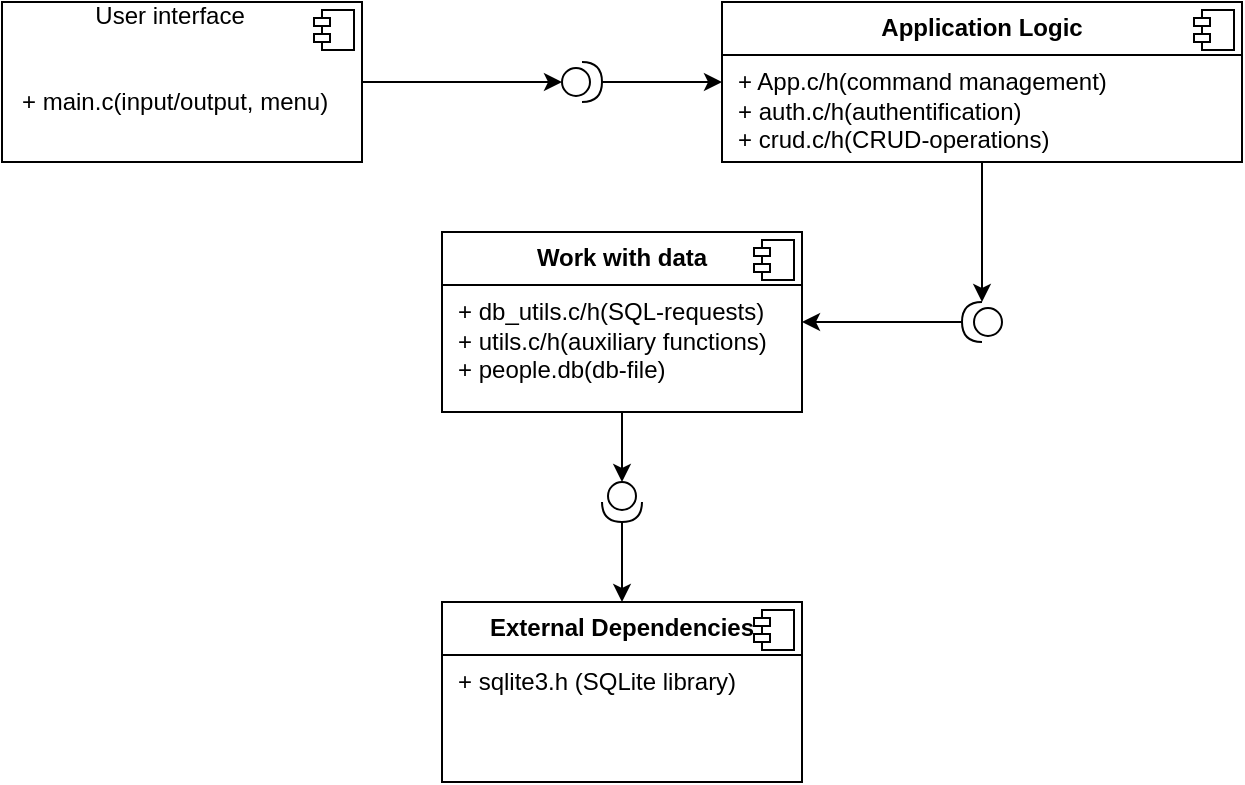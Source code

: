 <mxfile version="27.1.0">
  <diagram name="Страница — 1" id="abG2WIZprXUvzD18qoXl">
    <mxGraphModel dx="1093" dy="507" grid="1" gridSize="10" guides="1" tooltips="1" connect="1" arrows="1" fold="1" page="1" pageScale="1" pageWidth="827" pageHeight="1169" math="0" shadow="0">
      <root>
        <mxCell id="0" />
        <mxCell id="1" parent="0" />
        <mxCell id="xglpP0Gnpyi6twFj_ajE-6" value="" style="edgeStyle=orthogonalEdgeStyle;rounded=0;orthogonalLoop=1;jettySize=auto;html=1;" edge="1" parent="1" source="xglpP0Gnpyi6twFj_ajE-1" target="xglpP0Gnpyi6twFj_ajE-5">
          <mxGeometry relative="1" as="geometry" />
        </mxCell>
        <mxCell id="xglpP0Gnpyi6twFj_ajE-1" value="&amp;nbsp; &amp;nbsp; &amp;nbsp; &amp;nbsp; &amp;nbsp; &amp;nbsp; &amp;nbsp; User interface&lt;div&gt;&lt;br&gt;&lt;/div&gt;&lt;div&gt;&lt;br&gt;&lt;/div&gt;&lt;div&gt;&amp;nbsp; &amp;nbsp;+ main.c(input/output, menu)&lt;br&gt;&lt;/div&gt;&lt;div&gt;&lt;div&gt;&lt;br&gt;&lt;/div&gt;&lt;div&gt;&lt;br&gt;&lt;/div&gt;&lt;/div&gt;" style="align=left;overflow=fill;html=1;dropTarget=0;whiteSpace=wrap;" vertex="1" parent="1">
          <mxGeometry x="40" y="40" width="180" height="80" as="geometry" />
        </mxCell>
        <mxCell id="xglpP0Gnpyi6twFj_ajE-2" value="" style="shape=component;jettyWidth=8;jettyHeight=4;" vertex="1" parent="xglpP0Gnpyi6twFj_ajE-1">
          <mxGeometry x="1" width="20" height="20" relative="1" as="geometry">
            <mxPoint x="-24" y="4" as="offset" />
          </mxGeometry>
        </mxCell>
        <mxCell id="xglpP0Gnpyi6twFj_ajE-9" value="" style="edgeStyle=orthogonalEdgeStyle;rounded=0;orthogonalLoop=1;jettySize=auto;html=1;" edge="1" parent="1" source="xglpP0Gnpyi6twFj_ajE-5" target="xglpP0Gnpyi6twFj_ajE-7">
          <mxGeometry relative="1" as="geometry" />
        </mxCell>
        <mxCell id="xglpP0Gnpyi6twFj_ajE-5" value="" style="shape=providedRequiredInterface;html=1;verticalLabelPosition=bottom;sketch=0;" vertex="1" parent="1">
          <mxGeometry x="320" y="70" width="20" height="20" as="geometry" />
        </mxCell>
        <mxCell id="xglpP0Gnpyi6twFj_ajE-13" value="" style="edgeStyle=orthogonalEdgeStyle;rounded=0;orthogonalLoop=1;jettySize=auto;html=1;" edge="1" parent="1" source="xglpP0Gnpyi6twFj_ajE-7" target="xglpP0Gnpyi6twFj_ajE-12">
          <mxGeometry relative="1" as="geometry" />
        </mxCell>
        <mxCell id="xglpP0Gnpyi6twFj_ajE-7" value="&lt;p style=&quot;margin:0px;margin-top:6px;text-align:center;&quot;&gt;&lt;b&gt;Application Logic&lt;/b&gt;&lt;/p&gt;&lt;hr size=&quot;1&quot; style=&quot;border-style:solid;&quot;&gt;&lt;p style=&quot;margin:0px;margin-left:8px;&quot;&gt;+ App.c/h(command management)&lt;br&gt;+ auth.c/h(authentification)&lt;/p&gt;&lt;p style=&quot;margin:0px;margin-left:8px;&quot;&gt;+ crud.c/h(CRUD-operations)&lt;/p&gt;" style="align=left;overflow=fill;html=1;dropTarget=0;whiteSpace=wrap;" vertex="1" parent="1">
          <mxGeometry x="400" y="40" width="260" height="80" as="geometry" />
        </mxCell>
        <mxCell id="xglpP0Gnpyi6twFj_ajE-8" value="" style="shape=component;jettyWidth=8;jettyHeight=4;" vertex="1" parent="xglpP0Gnpyi6twFj_ajE-7">
          <mxGeometry x="1" width="20" height="20" relative="1" as="geometry">
            <mxPoint x="-24" y="4" as="offset" />
          </mxGeometry>
        </mxCell>
        <mxCell id="xglpP0Gnpyi6twFj_ajE-16" value="" style="edgeStyle=orthogonalEdgeStyle;rounded=0;orthogonalLoop=1;jettySize=auto;html=1;entryX=1;entryY=0.5;entryDx=0;entryDy=0;" edge="1" parent="1" source="xglpP0Gnpyi6twFj_ajE-12" target="xglpP0Gnpyi6twFj_ajE-14">
          <mxGeometry relative="1" as="geometry">
            <Array as="points">
              <mxPoint x="440" y="200" />
            </Array>
          </mxGeometry>
        </mxCell>
        <mxCell id="xglpP0Gnpyi6twFj_ajE-12" value="" style="shape=providedRequiredInterface;html=1;verticalLabelPosition=bottom;sketch=0;rotation=-180;" vertex="1" parent="1">
          <mxGeometry x="520" y="190" width="20" height="20" as="geometry" />
        </mxCell>
        <mxCell id="xglpP0Gnpyi6twFj_ajE-20" value="" style="edgeStyle=orthogonalEdgeStyle;rounded=0;orthogonalLoop=1;jettySize=auto;html=1;" edge="1" parent="1" source="xglpP0Gnpyi6twFj_ajE-14" target="xglpP0Gnpyi6twFj_ajE-19">
          <mxGeometry relative="1" as="geometry" />
        </mxCell>
        <mxCell id="xglpP0Gnpyi6twFj_ajE-14" value="&lt;p style=&quot;margin:0px;margin-top:6px;text-align:center;&quot;&gt;&lt;b&gt;Work with data&lt;/b&gt;&lt;/p&gt;&lt;hr size=&quot;1&quot; style=&quot;border-style:solid;&quot;&gt;&lt;p style=&quot;margin:0px;margin-left:8px;&quot;&gt;+ db_utils.c/h(SQL-requests)&lt;br&gt;+ utils.c/h(auxiliary functions)&lt;/p&gt;&lt;p style=&quot;margin:0px;margin-left:8px;&quot;&gt;+ people.db(db-file)&lt;/p&gt;" style="align=left;overflow=fill;html=1;dropTarget=0;whiteSpace=wrap;" vertex="1" parent="1">
          <mxGeometry x="260" y="155" width="180" height="90" as="geometry" />
        </mxCell>
        <mxCell id="xglpP0Gnpyi6twFj_ajE-15" value="" style="shape=component;jettyWidth=8;jettyHeight=4;" vertex="1" parent="xglpP0Gnpyi6twFj_ajE-14">
          <mxGeometry x="1" width="20" height="20" relative="1" as="geometry">
            <mxPoint x="-24" y="4" as="offset" />
          </mxGeometry>
        </mxCell>
        <mxCell id="xglpP0Gnpyi6twFj_ajE-17" value="&lt;p style=&quot;margin:0px;margin-top:6px;text-align:center;&quot;&gt;&lt;b&gt;External Dependencies&lt;/b&gt;&lt;/p&gt;&lt;hr size=&quot;1&quot; style=&quot;border-style:solid;&quot;&gt;&lt;p style=&quot;margin:0px;margin-left:8px;&quot;&gt;+ sqlite3.h (SQLite library)&lt;/p&gt;" style="align=left;overflow=fill;html=1;dropTarget=0;whiteSpace=wrap;" vertex="1" parent="1">
          <mxGeometry x="260" y="340" width="180" height="90" as="geometry" />
        </mxCell>
        <mxCell id="xglpP0Gnpyi6twFj_ajE-18" value="" style="shape=component;jettyWidth=8;jettyHeight=4;" vertex="1" parent="xglpP0Gnpyi6twFj_ajE-17">
          <mxGeometry x="1" width="20" height="20" relative="1" as="geometry">
            <mxPoint x="-24" y="4" as="offset" />
          </mxGeometry>
        </mxCell>
        <mxCell id="xglpP0Gnpyi6twFj_ajE-21" value="" style="edgeStyle=orthogonalEdgeStyle;rounded=0;orthogonalLoop=1;jettySize=auto;html=1;" edge="1" parent="1" source="xglpP0Gnpyi6twFj_ajE-19" target="xglpP0Gnpyi6twFj_ajE-17">
          <mxGeometry relative="1" as="geometry" />
        </mxCell>
        <mxCell id="xglpP0Gnpyi6twFj_ajE-19" value="" style="shape=providedRequiredInterface;html=1;verticalLabelPosition=bottom;sketch=0;rotation=90;" vertex="1" parent="1">
          <mxGeometry x="340" y="280" width="20" height="20" as="geometry" />
        </mxCell>
      </root>
    </mxGraphModel>
  </diagram>
</mxfile>

